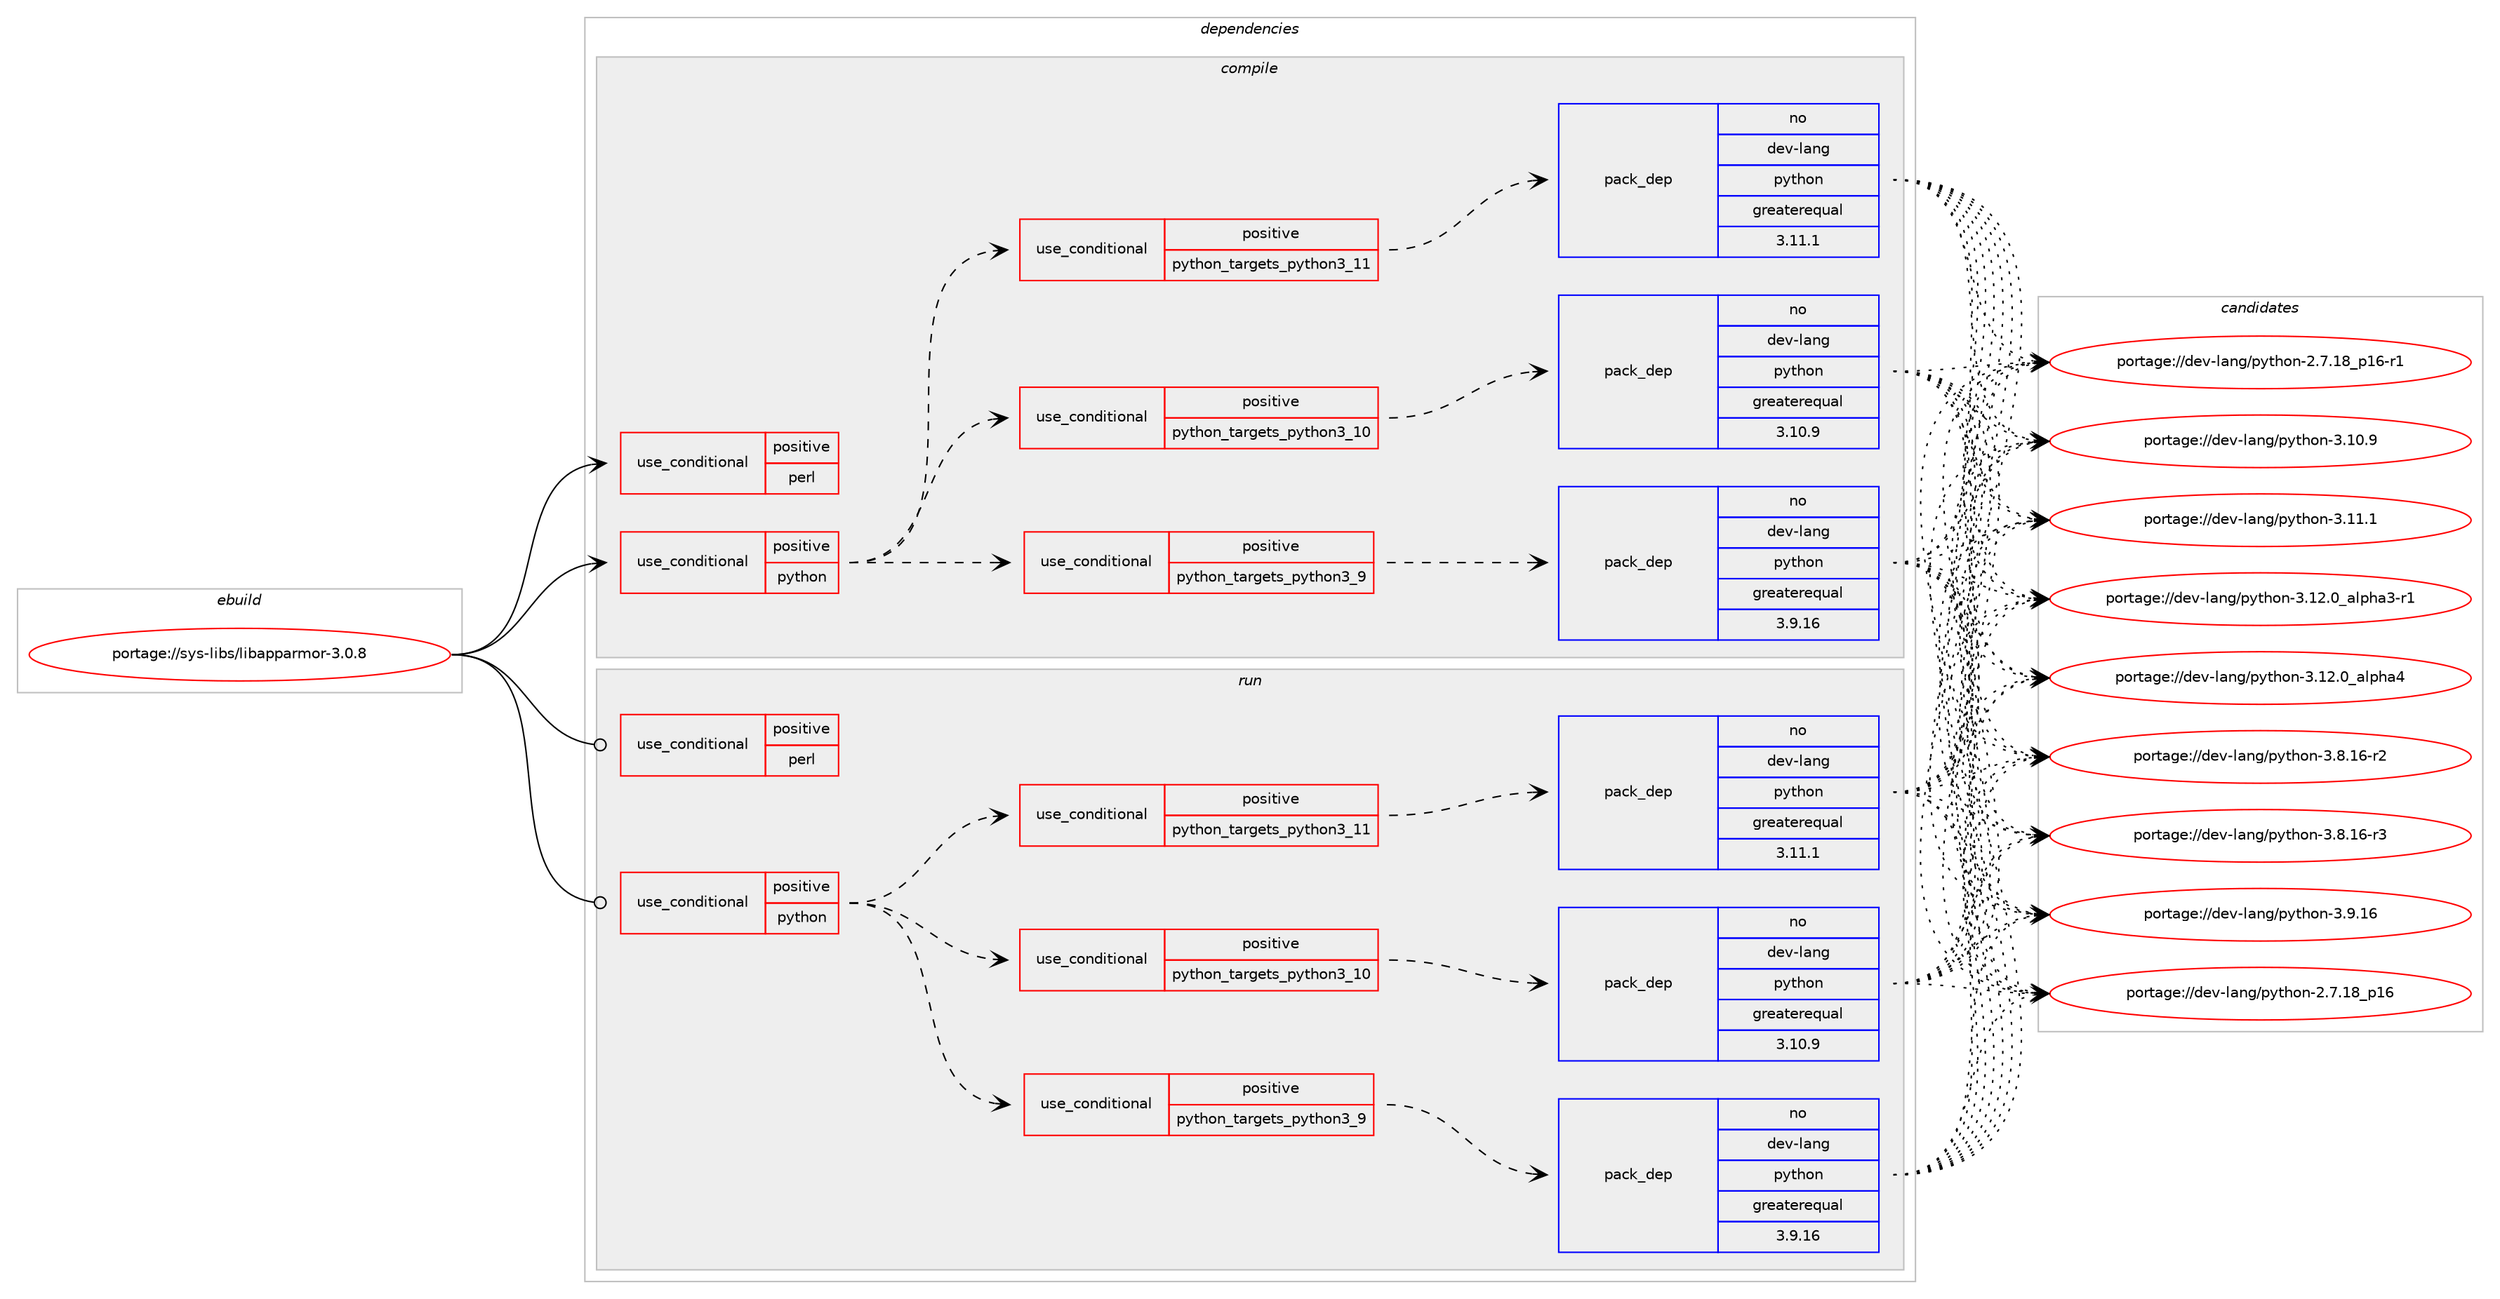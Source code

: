 digraph prolog {

# *************
# Graph options
# *************

newrank=true;
concentrate=true;
compound=true;
graph [rankdir=LR,fontname=Helvetica,fontsize=10,ranksep=1.5];#, ranksep=2.5, nodesep=0.2];
edge  [arrowhead=vee];
node  [fontname=Helvetica,fontsize=10];

# **********
# The ebuild
# **********

subgraph cluster_leftcol {
color=gray;
rank=same;
label=<<i>ebuild</i>>;
id [label="portage://sys-libs/libapparmor-3.0.8", color=red, width=4, href="../sys-libs/libapparmor-3.0.8.svg"];
}

# ****************
# The dependencies
# ****************

subgraph cluster_midcol {
color=gray;
label=<<i>dependencies</i>>;
subgraph cluster_compile {
fillcolor="#eeeeee";
style=filled;
label=<<i>compile</i>>;
subgraph cond4976 {
dependency7615 [label=<<TABLE BORDER="0" CELLBORDER="1" CELLSPACING="0" CELLPADDING="4"><TR><TD ROWSPAN="3" CELLPADDING="10">use_conditional</TD></TR><TR><TD>positive</TD></TR><TR><TD>perl</TD></TR></TABLE>>, shape=none, color=red];
# *** BEGIN UNKNOWN DEPENDENCY TYPE (TODO) ***
# dependency7615 -> package_dependency(portage://sys-libs/libapparmor-3.0.8,install,no,dev-lang,perl,none,[,,],any_same_slot,[])
# *** END UNKNOWN DEPENDENCY TYPE (TODO) ***

}
id:e -> dependency7615:w [weight=20,style="solid",arrowhead="vee"];
subgraph cond4977 {
dependency7616 [label=<<TABLE BORDER="0" CELLBORDER="1" CELLSPACING="0" CELLPADDING="4"><TR><TD ROWSPAN="3" CELLPADDING="10">use_conditional</TD></TR><TR><TD>positive</TD></TR><TR><TD>python</TD></TR></TABLE>>, shape=none, color=red];
subgraph cond4978 {
dependency7617 [label=<<TABLE BORDER="0" CELLBORDER="1" CELLSPACING="0" CELLPADDING="4"><TR><TD ROWSPAN="3" CELLPADDING="10">use_conditional</TD></TR><TR><TD>positive</TD></TR><TR><TD>python_targets_python3_9</TD></TR></TABLE>>, shape=none, color=red];
subgraph pack2577 {
dependency7618 [label=<<TABLE BORDER="0" CELLBORDER="1" CELLSPACING="0" CELLPADDING="4" WIDTH="220"><TR><TD ROWSPAN="6" CELLPADDING="30">pack_dep</TD></TR><TR><TD WIDTH="110">no</TD></TR><TR><TD>dev-lang</TD></TR><TR><TD>python</TD></TR><TR><TD>greaterequal</TD></TR><TR><TD>3.9.16</TD></TR></TABLE>>, shape=none, color=blue];
}
dependency7617:e -> dependency7618:w [weight=20,style="dashed",arrowhead="vee"];
}
dependency7616:e -> dependency7617:w [weight=20,style="dashed",arrowhead="vee"];
subgraph cond4979 {
dependency7619 [label=<<TABLE BORDER="0" CELLBORDER="1" CELLSPACING="0" CELLPADDING="4"><TR><TD ROWSPAN="3" CELLPADDING="10">use_conditional</TD></TR><TR><TD>positive</TD></TR><TR><TD>python_targets_python3_10</TD></TR></TABLE>>, shape=none, color=red];
subgraph pack2578 {
dependency7620 [label=<<TABLE BORDER="0" CELLBORDER="1" CELLSPACING="0" CELLPADDING="4" WIDTH="220"><TR><TD ROWSPAN="6" CELLPADDING="30">pack_dep</TD></TR><TR><TD WIDTH="110">no</TD></TR><TR><TD>dev-lang</TD></TR><TR><TD>python</TD></TR><TR><TD>greaterequal</TD></TR><TR><TD>3.10.9</TD></TR></TABLE>>, shape=none, color=blue];
}
dependency7619:e -> dependency7620:w [weight=20,style="dashed",arrowhead="vee"];
}
dependency7616:e -> dependency7619:w [weight=20,style="dashed",arrowhead="vee"];
subgraph cond4980 {
dependency7621 [label=<<TABLE BORDER="0" CELLBORDER="1" CELLSPACING="0" CELLPADDING="4"><TR><TD ROWSPAN="3" CELLPADDING="10">use_conditional</TD></TR><TR><TD>positive</TD></TR><TR><TD>python_targets_python3_11</TD></TR></TABLE>>, shape=none, color=red];
subgraph pack2579 {
dependency7622 [label=<<TABLE BORDER="0" CELLBORDER="1" CELLSPACING="0" CELLPADDING="4" WIDTH="220"><TR><TD ROWSPAN="6" CELLPADDING="30">pack_dep</TD></TR><TR><TD WIDTH="110">no</TD></TR><TR><TD>dev-lang</TD></TR><TR><TD>python</TD></TR><TR><TD>greaterequal</TD></TR><TR><TD>3.11.1</TD></TR></TABLE>>, shape=none, color=blue];
}
dependency7621:e -> dependency7622:w [weight=20,style="dashed",arrowhead="vee"];
}
dependency7616:e -> dependency7621:w [weight=20,style="dashed",arrowhead="vee"];
}
id:e -> dependency7616:w [weight=20,style="solid",arrowhead="vee"];
}
subgraph cluster_compileandrun {
fillcolor="#eeeeee";
style=filled;
label=<<i>compile and run</i>>;
}
subgraph cluster_run {
fillcolor="#eeeeee";
style=filled;
label=<<i>run</i>>;
subgraph cond4981 {
dependency7623 [label=<<TABLE BORDER="0" CELLBORDER="1" CELLSPACING="0" CELLPADDING="4"><TR><TD ROWSPAN="3" CELLPADDING="10">use_conditional</TD></TR><TR><TD>positive</TD></TR><TR><TD>perl</TD></TR></TABLE>>, shape=none, color=red];
# *** BEGIN UNKNOWN DEPENDENCY TYPE (TODO) ***
# dependency7623 -> package_dependency(portage://sys-libs/libapparmor-3.0.8,run,no,dev-lang,perl,none,[,,],any_same_slot,[])
# *** END UNKNOWN DEPENDENCY TYPE (TODO) ***

}
id:e -> dependency7623:w [weight=20,style="solid",arrowhead="odot"];
subgraph cond4982 {
dependency7624 [label=<<TABLE BORDER="0" CELLBORDER="1" CELLSPACING="0" CELLPADDING="4"><TR><TD ROWSPAN="3" CELLPADDING="10">use_conditional</TD></TR><TR><TD>positive</TD></TR><TR><TD>python</TD></TR></TABLE>>, shape=none, color=red];
subgraph cond4983 {
dependency7625 [label=<<TABLE BORDER="0" CELLBORDER="1" CELLSPACING="0" CELLPADDING="4"><TR><TD ROWSPAN="3" CELLPADDING="10">use_conditional</TD></TR><TR><TD>positive</TD></TR><TR><TD>python_targets_python3_9</TD></TR></TABLE>>, shape=none, color=red];
subgraph pack2580 {
dependency7626 [label=<<TABLE BORDER="0" CELLBORDER="1" CELLSPACING="0" CELLPADDING="4" WIDTH="220"><TR><TD ROWSPAN="6" CELLPADDING="30">pack_dep</TD></TR><TR><TD WIDTH="110">no</TD></TR><TR><TD>dev-lang</TD></TR><TR><TD>python</TD></TR><TR><TD>greaterequal</TD></TR><TR><TD>3.9.16</TD></TR></TABLE>>, shape=none, color=blue];
}
dependency7625:e -> dependency7626:w [weight=20,style="dashed",arrowhead="vee"];
}
dependency7624:e -> dependency7625:w [weight=20,style="dashed",arrowhead="vee"];
subgraph cond4984 {
dependency7627 [label=<<TABLE BORDER="0" CELLBORDER="1" CELLSPACING="0" CELLPADDING="4"><TR><TD ROWSPAN="3" CELLPADDING="10">use_conditional</TD></TR><TR><TD>positive</TD></TR><TR><TD>python_targets_python3_10</TD></TR></TABLE>>, shape=none, color=red];
subgraph pack2581 {
dependency7628 [label=<<TABLE BORDER="0" CELLBORDER="1" CELLSPACING="0" CELLPADDING="4" WIDTH="220"><TR><TD ROWSPAN="6" CELLPADDING="30">pack_dep</TD></TR><TR><TD WIDTH="110">no</TD></TR><TR><TD>dev-lang</TD></TR><TR><TD>python</TD></TR><TR><TD>greaterequal</TD></TR><TR><TD>3.10.9</TD></TR></TABLE>>, shape=none, color=blue];
}
dependency7627:e -> dependency7628:w [weight=20,style="dashed",arrowhead="vee"];
}
dependency7624:e -> dependency7627:w [weight=20,style="dashed",arrowhead="vee"];
subgraph cond4985 {
dependency7629 [label=<<TABLE BORDER="0" CELLBORDER="1" CELLSPACING="0" CELLPADDING="4"><TR><TD ROWSPAN="3" CELLPADDING="10">use_conditional</TD></TR><TR><TD>positive</TD></TR><TR><TD>python_targets_python3_11</TD></TR></TABLE>>, shape=none, color=red];
subgraph pack2582 {
dependency7630 [label=<<TABLE BORDER="0" CELLBORDER="1" CELLSPACING="0" CELLPADDING="4" WIDTH="220"><TR><TD ROWSPAN="6" CELLPADDING="30">pack_dep</TD></TR><TR><TD WIDTH="110">no</TD></TR><TR><TD>dev-lang</TD></TR><TR><TD>python</TD></TR><TR><TD>greaterequal</TD></TR><TR><TD>3.11.1</TD></TR></TABLE>>, shape=none, color=blue];
}
dependency7629:e -> dependency7630:w [weight=20,style="dashed",arrowhead="vee"];
}
dependency7624:e -> dependency7629:w [weight=20,style="dashed",arrowhead="vee"];
}
id:e -> dependency7624:w [weight=20,style="solid",arrowhead="odot"];
}
}

# **************
# The candidates
# **************

subgraph cluster_choices {
rank=same;
color=gray;
label=<<i>candidates</i>>;

subgraph choice2577 {
color=black;
nodesep=1;
choice10010111845108971101034711212111610411111045504655464956951124954 [label="portage://dev-lang/python-2.7.18_p16", color=red, width=4,href="../dev-lang/python-2.7.18_p16.svg"];
choice100101118451089711010347112121116104111110455046554649569511249544511449 [label="portage://dev-lang/python-2.7.18_p16-r1", color=red, width=4,href="../dev-lang/python-2.7.18_p16-r1.svg"];
choice10010111845108971101034711212111610411111045514649484657 [label="portage://dev-lang/python-3.10.9", color=red, width=4,href="../dev-lang/python-3.10.9.svg"];
choice10010111845108971101034711212111610411111045514649494649 [label="portage://dev-lang/python-3.11.1", color=red, width=4,href="../dev-lang/python-3.11.1.svg"];
choice10010111845108971101034711212111610411111045514649504648959710811210497514511449 [label="portage://dev-lang/python-3.12.0_alpha3-r1", color=red, width=4,href="../dev-lang/python-3.12.0_alpha3-r1.svg"];
choice1001011184510897110103471121211161041111104551464950464895971081121049752 [label="portage://dev-lang/python-3.12.0_alpha4", color=red, width=4,href="../dev-lang/python-3.12.0_alpha4.svg"];
choice100101118451089711010347112121116104111110455146564649544511450 [label="portage://dev-lang/python-3.8.16-r2", color=red, width=4,href="../dev-lang/python-3.8.16-r2.svg"];
choice100101118451089711010347112121116104111110455146564649544511451 [label="portage://dev-lang/python-3.8.16-r3", color=red, width=4,href="../dev-lang/python-3.8.16-r3.svg"];
choice10010111845108971101034711212111610411111045514657464954 [label="portage://dev-lang/python-3.9.16", color=red, width=4,href="../dev-lang/python-3.9.16.svg"];
dependency7618:e -> choice10010111845108971101034711212111610411111045504655464956951124954:w [style=dotted,weight="100"];
dependency7618:e -> choice100101118451089711010347112121116104111110455046554649569511249544511449:w [style=dotted,weight="100"];
dependency7618:e -> choice10010111845108971101034711212111610411111045514649484657:w [style=dotted,weight="100"];
dependency7618:e -> choice10010111845108971101034711212111610411111045514649494649:w [style=dotted,weight="100"];
dependency7618:e -> choice10010111845108971101034711212111610411111045514649504648959710811210497514511449:w [style=dotted,weight="100"];
dependency7618:e -> choice1001011184510897110103471121211161041111104551464950464895971081121049752:w [style=dotted,weight="100"];
dependency7618:e -> choice100101118451089711010347112121116104111110455146564649544511450:w [style=dotted,weight="100"];
dependency7618:e -> choice100101118451089711010347112121116104111110455146564649544511451:w [style=dotted,weight="100"];
dependency7618:e -> choice10010111845108971101034711212111610411111045514657464954:w [style=dotted,weight="100"];
}
subgraph choice2578 {
color=black;
nodesep=1;
choice10010111845108971101034711212111610411111045504655464956951124954 [label="portage://dev-lang/python-2.7.18_p16", color=red, width=4,href="../dev-lang/python-2.7.18_p16.svg"];
choice100101118451089711010347112121116104111110455046554649569511249544511449 [label="portage://dev-lang/python-2.7.18_p16-r1", color=red, width=4,href="../dev-lang/python-2.7.18_p16-r1.svg"];
choice10010111845108971101034711212111610411111045514649484657 [label="portage://dev-lang/python-3.10.9", color=red, width=4,href="../dev-lang/python-3.10.9.svg"];
choice10010111845108971101034711212111610411111045514649494649 [label="portage://dev-lang/python-3.11.1", color=red, width=4,href="../dev-lang/python-3.11.1.svg"];
choice10010111845108971101034711212111610411111045514649504648959710811210497514511449 [label="portage://dev-lang/python-3.12.0_alpha3-r1", color=red, width=4,href="../dev-lang/python-3.12.0_alpha3-r1.svg"];
choice1001011184510897110103471121211161041111104551464950464895971081121049752 [label="portage://dev-lang/python-3.12.0_alpha4", color=red, width=4,href="../dev-lang/python-3.12.0_alpha4.svg"];
choice100101118451089711010347112121116104111110455146564649544511450 [label="portage://dev-lang/python-3.8.16-r2", color=red, width=4,href="../dev-lang/python-3.8.16-r2.svg"];
choice100101118451089711010347112121116104111110455146564649544511451 [label="portage://dev-lang/python-3.8.16-r3", color=red, width=4,href="../dev-lang/python-3.8.16-r3.svg"];
choice10010111845108971101034711212111610411111045514657464954 [label="portage://dev-lang/python-3.9.16", color=red, width=4,href="../dev-lang/python-3.9.16.svg"];
dependency7620:e -> choice10010111845108971101034711212111610411111045504655464956951124954:w [style=dotted,weight="100"];
dependency7620:e -> choice100101118451089711010347112121116104111110455046554649569511249544511449:w [style=dotted,weight="100"];
dependency7620:e -> choice10010111845108971101034711212111610411111045514649484657:w [style=dotted,weight="100"];
dependency7620:e -> choice10010111845108971101034711212111610411111045514649494649:w [style=dotted,weight="100"];
dependency7620:e -> choice10010111845108971101034711212111610411111045514649504648959710811210497514511449:w [style=dotted,weight="100"];
dependency7620:e -> choice1001011184510897110103471121211161041111104551464950464895971081121049752:w [style=dotted,weight="100"];
dependency7620:e -> choice100101118451089711010347112121116104111110455146564649544511450:w [style=dotted,weight="100"];
dependency7620:e -> choice100101118451089711010347112121116104111110455146564649544511451:w [style=dotted,weight="100"];
dependency7620:e -> choice10010111845108971101034711212111610411111045514657464954:w [style=dotted,weight="100"];
}
subgraph choice2579 {
color=black;
nodesep=1;
choice10010111845108971101034711212111610411111045504655464956951124954 [label="portage://dev-lang/python-2.7.18_p16", color=red, width=4,href="../dev-lang/python-2.7.18_p16.svg"];
choice100101118451089711010347112121116104111110455046554649569511249544511449 [label="portage://dev-lang/python-2.7.18_p16-r1", color=red, width=4,href="../dev-lang/python-2.7.18_p16-r1.svg"];
choice10010111845108971101034711212111610411111045514649484657 [label="portage://dev-lang/python-3.10.9", color=red, width=4,href="../dev-lang/python-3.10.9.svg"];
choice10010111845108971101034711212111610411111045514649494649 [label="portage://dev-lang/python-3.11.1", color=red, width=4,href="../dev-lang/python-3.11.1.svg"];
choice10010111845108971101034711212111610411111045514649504648959710811210497514511449 [label="portage://dev-lang/python-3.12.0_alpha3-r1", color=red, width=4,href="../dev-lang/python-3.12.0_alpha3-r1.svg"];
choice1001011184510897110103471121211161041111104551464950464895971081121049752 [label="portage://dev-lang/python-3.12.0_alpha4", color=red, width=4,href="../dev-lang/python-3.12.0_alpha4.svg"];
choice100101118451089711010347112121116104111110455146564649544511450 [label="portage://dev-lang/python-3.8.16-r2", color=red, width=4,href="../dev-lang/python-3.8.16-r2.svg"];
choice100101118451089711010347112121116104111110455146564649544511451 [label="portage://dev-lang/python-3.8.16-r3", color=red, width=4,href="../dev-lang/python-3.8.16-r3.svg"];
choice10010111845108971101034711212111610411111045514657464954 [label="portage://dev-lang/python-3.9.16", color=red, width=4,href="../dev-lang/python-3.9.16.svg"];
dependency7622:e -> choice10010111845108971101034711212111610411111045504655464956951124954:w [style=dotted,weight="100"];
dependency7622:e -> choice100101118451089711010347112121116104111110455046554649569511249544511449:w [style=dotted,weight="100"];
dependency7622:e -> choice10010111845108971101034711212111610411111045514649484657:w [style=dotted,weight="100"];
dependency7622:e -> choice10010111845108971101034711212111610411111045514649494649:w [style=dotted,weight="100"];
dependency7622:e -> choice10010111845108971101034711212111610411111045514649504648959710811210497514511449:w [style=dotted,weight="100"];
dependency7622:e -> choice1001011184510897110103471121211161041111104551464950464895971081121049752:w [style=dotted,weight="100"];
dependency7622:e -> choice100101118451089711010347112121116104111110455146564649544511450:w [style=dotted,weight="100"];
dependency7622:e -> choice100101118451089711010347112121116104111110455146564649544511451:w [style=dotted,weight="100"];
dependency7622:e -> choice10010111845108971101034711212111610411111045514657464954:w [style=dotted,weight="100"];
}
subgraph choice2580 {
color=black;
nodesep=1;
choice10010111845108971101034711212111610411111045504655464956951124954 [label="portage://dev-lang/python-2.7.18_p16", color=red, width=4,href="../dev-lang/python-2.7.18_p16.svg"];
choice100101118451089711010347112121116104111110455046554649569511249544511449 [label="portage://dev-lang/python-2.7.18_p16-r1", color=red, width=4,href="../dev-lang/python-2.7.18_p16-r1.svg"];
choice10010111845108971101034711212111610411111045514649484657 [label="portage://dev-lang/python-3.10.9", color=red, width=4,href="../dev-lang/python-3.10.9.svg"];
choice10010111845108971101034711212111610411111045514649494649 [label="portage://dev-lang/python-3.11.1", color=red, width=4,href="../dev-lang/python-3.11.1.svg"];
choice10010111845108971101034711212111610411111045514649504648959710811210497514511449 [label="portage://dev-lang/python-3.12.0_alpha3-r1", color=red, width=4,href="../dev-lang/python-3.12.0_alpha3-r1.svg"];
choice1001011184510897110103471121211161041111104551464950464895971081121049752 [label="portage://dev-lang/python-3.12.0_alpha4", color=red, width=4,href="../dev-lang/python-3.12.0_alpha4.svg"];
choice100101118451089711010347112121116104111110455146564649544511450 [label="portage://dev-lang/python-3.8.16-r2", color=red, width=4,href="../dev-lang/python-3.8.16-r2.svg"];
choice100101118451089711010347112121116104111110455146564649544511451 [label="portage://dev-lang/python-3.8.16-r3", color=red, width=4,href="../dev-lang/python-3.8.16-r3.svg"];
choice10010111845108971101034711212111610411111045514657464954 [label="portage://dev-lang/python-3.9.16", color=red, width=4,href="../dev-lang/python-3.9.16.svg"];
dependency7626:e -> choice10010111845108971101034711212111610411111045504655464956951124954:w [style=dotted,weight="100"];
dependency7626:e -> choice100101118451089711010347112121116104111110455046554649569511249544511449:w [style=dotted,weight="100"];
dependency7626:e -> choice10010111845108971101034711212111610411111045514649484657:w [style=dotted,weight="100"];
dependency7626:e -> choice10010111845108971101034711212111610411111045514649494649:w [style=dotted,weight="100"];
dependency7626:e -> choice10010111845108971101034711212111610411111045514649504648959710811210497514511449:w [style=dotted,weight="100"];
dependency7626:e -> choice1001011184510897110103471121211161041111104551464950464895971081121049752:w [style=dotted,weight="100"];
dependency7626:e -> choice100101118451089711010347112121116104111110455146564649544511450:w [style=dotted,weight="100"];
dependency7626:e -> choice100101118451089711010347112121116104111110455146564649544511451:w [style=dotted,weight="100"];
dependency7626:e -> choice10010111845108971101034711212111610411111045514657464954:w [style=dotted,weight="100"];
}
subgraph choice2581 {
color=black;
nodesep=1;
choice10010111845108971101034711212111610411111045504655464956951124954 [label="portage://dev-lang/python-2.7.18_p16", color=red, width=4,href="../dev-lang/python-2.7.18_p16.svg"];
choice100101118451089711010347112121116104111110455046554649569511249544511449 [label="portage://dev-lang/python-2.7.18_p16-r1", color=red, width=4,href="../dev-lang/python-2.7.18_p16-r1.svg"];
choice10010111845108971101034711212111610411111045514649484657 [label="portage://dev-lang/python-3.10.9", color=red, width=4,href="../dev-lang/python-3.10.9.svg"];
choice10010111845108971101034711212111610411111045514649494649 [label="portage://dev-lang/python-3.11.1", color=red, width=4,href="../dev-lang/python-3.11.1.svg"];
choice10010111845108971101034711212111610411111045514649504648959710811210497514511449 [label="portage://dev-lang/python-3.12.0_alpha3-r1", color=red, width=4,href="../dev-lang/python-3.12.0_alpha3-r1.svg"];
choice1001011184510897110103471121211161041111104551464950464895971081121049752 [label="portage://dev-lang/python-3.12.0_alpha4", color=red, width=4,href="../dev-lang/python-3.12.0_alpha4.svg"];
choice100101118451089711010347112121116104111110455146564649544511450 [label="portage://dev-lang/python-3.8.16-r2", color=red, width=4,href="../dev-lang/python-3.8.16-r2.svg"];
choice100101118451089711010347112121116104111110455146564649544511451 [label="portage://dev-lang/python-3.8.16-r3", color=red, width=4,href="../dev-lang/python-3.8.16-r3.svg"];
choice10010111845108971101034711212111610411111045514657464954 [label="portage://dev-lang/python-3.9.16", color=red, width=4,href="../dev-lang/python-3.9.16.svg"];
dependency7628:e -> choice10010111845108971101034711212111610411111045504655464956951124954:w [style=dotted,weight="100"];
dependency7628:e -> choice100101118451089711010347112121116104111110455046554649569511249544511449:w [style=dotted,weight="100"];
dependency7628:e -> choice10010111845108971101034711212111610411111045514649484657:w [style=dotted,weight="100"];
dependency7628:e -> choice10010111845108971101034711212111610411111045514649494649:w [style=dotted,weight="100"];
dependency7628:e -> choice10010111845108971101034711212111610411111045514649504648959710811210497514511449:w [style=dotted,weight="100"];
dependency7628:e -> choice1001011184510897110103471121211161041111104551464950464895971081121049752:w [style=dotted,weight="100"];
dependency7628:e -> choice100101118451089711010347112121116104111110455146564649544511450:w [style=dotted,weight="100"];
dependency7628:e -> choice100101118451089711010347112121116104111110455146564649544511451:w [style=dotted,weight="100"];
dependency7628:e -> choice10010111845108971101034711212111610411111045514657464954:w [style=dotted,weight="100"];
}
subgraph choice2582 {
color=black;
nodesep=1;
choice10010111845108971101034711212111610411111045504655464956951124954 [label="portage://dev-lang/python-2.7.18_p16", color=red, width=4,href="../dev-lang/python-2.7.18_p16.svg"];
choice100101118451089711010347112121116104111110455046554649569511249544511449 [label="portage://dev-lang/python-2.7.18_p16-r1", color=red, width=4,href="../dev-lang/python-2.7.18_p16-r1.svg"];
choice10010111845108971101034711212111610411111045514649484657 [label="portage://dev-lang/python-3.10.9", color=red, width=4,href="../dev-lang/python-3.10.9.svg"];
choice10010111845108971101034711212111610411111045514649494649 [label="portage://dev-lang/python-3.11.1", color=red, width=4,href="../dev-lang/python-3.11.1.svg"];
choice10010111845108971101034711212111610411111045514649504648959710811210497514511449 [label="portage://dev-lang/python-3.12.0_alpha3-r1", color=red, width=4,href="../dev-lang/python-3.12.0_alpha3-r1.svg"];
choice1001011184510897110103471121211161041111104551464950464895971081121049752 [label="portage://dev-lang/python-3.12.0_alpha4", color=red, width=4,href="../dev-lang/python-3.12.0_alpha4.svg"];
choice100101118451089711010347112121116104111110455146564649544511450 [label="portage://dev-lang/python-3.8.16-r2", color=red, width=4,href="../dev-lang/python-3.8.16-r2.svg"];
choice100101118451089711010347112121116104111110455146564649544511451 [label="portage://dev-lang/python-3.8.16-r3", color=red, width=4,href="../dev-lang/python-3.8.16-r3.svg"];
choice10010111845108971101034711212111610411111045514657464954 [label="portage://dev-lang/python-3.9.16", color=red, width=4,href="../dev-lang/python-3.9.16.svg"];
dependency7630:e -> choice10010111845108971101034711212111610411111045504655464956951124954:w [style=dotted,weight="100"];
dependency7630:e -> choice100101118451089711010347112121116104111110455046554649569511249544511449:w [style=dotted,weight="100"];
dependency7630:e -> choice10010111845108971101034711212111610411111045514649484657:w [style=dotted,weight="100"];
dependency7630:e -> choice10010111845108971101034711212111610411111045514649494649:w [style=dotted,weight="100"];
dependency7630:e -> choice10010111845108971101034711212111610411111045514649504648959710811210497514511449:w [style=dotted,weight="100"];
dependency7630:e -> choice1001011184510897110103471121211161041111104551464950464895971081121049752:w [style=dotted,weight="100"];
dependency7630:e -> choice100101118451089711010347112121116104111110455146564649544511450:w [style=dotted,weight="100"];
dependency7630:e -> choice100101118451089711010347112121116104111110455146564649544511451:w [style=dotted,weight="100"];
dependency7630:e -> choice10010111845108971101034711212111610411111045514657464954:w [style=dotted,weight="100"];
}
}

}
